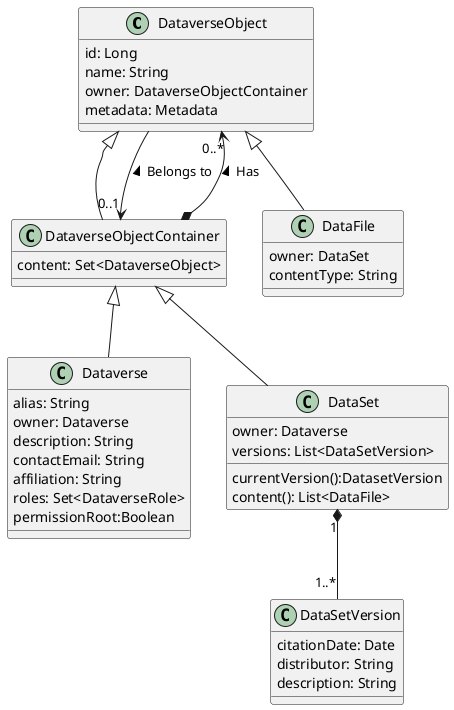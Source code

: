 @startuml


class DataverseObject {
	id: Long
	name: String
	owner: DataverseObjectContainer
	metadata: Metadata
}

class DataverseObjectContainer {
	content: Set<DataverseObject>
}

class Dataverse {
	alias: String 
	owner: Dataverse
	description: String
	contactEmail: String
	affiliation: String
	roles: Set<DataverseRole>
	permissionRoot:Boolean
}

class DataSet {
	owner: Dataverse
	versions: List<DataSetVersion>
	currentVersion():DatasetVersion
	content(): List<DataFile>
}

class DataFile {
	owner: DataSet
	contentType: String
}

class DataSetVersion {
	citationDate: Date
	distributor: String
	description: String
}

DataverseObjectContainer -up-|> DataverseObject
Dataverse -up-|> DataverseObjectContainer
DataSet   -up-|> DataverseObjectContainer
DataFile  -up-|> DataverseObject
DataverseObject --> "0..1" DataverseObjectContainer : < Belongs to
DataverseObjectContainer *--> "0..*" DataverseObject : Has >

DataSet "1" *-- "1..*" DataSetVersion

@enduml